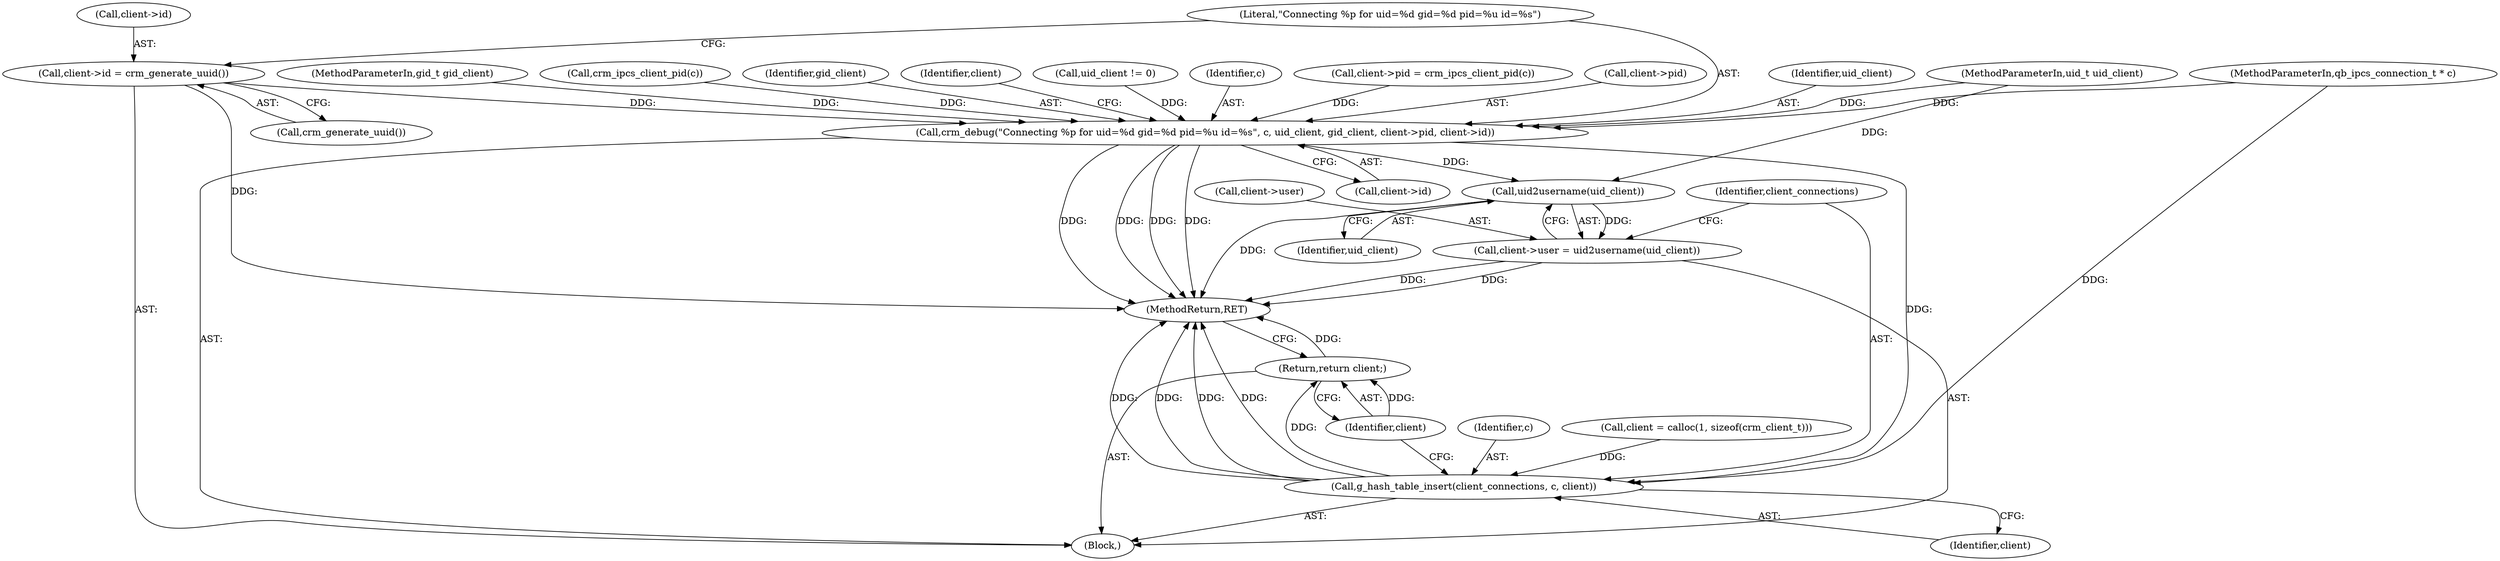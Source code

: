 digraph "0_pacemaker_5d71e65049@pointer" {
"1000196" [label="(Call,client->id = crm_generate_uuid())"];
"1000201" [label="(Call,crm_debug(\"Connecting %p for uid=%d gid=%d pid=%u id=%s\", c, uid_client, gid_client, client->pid, client->id))"];
"1000216" [label="(Call,uid2username(uid_client))"];
"1000212" [label="(Call,client->user = uid2username(uid_client))"];
"1000218" [label="(Call,g_hash_table_insert(client_connections, c, client))"];
"1000222" [label="(Return,return client;)"];
"1000206" [label="(Call,client->pid)"];
"1000223" [label="(Identifier,client)"];
"1000204" [label="(Identifier,uid_client)"];
"1000104" [label="(MethodParameterIn,uid_t uid_client)"];
"1000216" [label="(Call,uid2username(uid_client))"];
"1000201" [label="(Call,crm_debug(\"Connecting %p for uid=%d gid=%d pid=%u id=%s\", c, uid_client, gid_client, client->pid, client->id))"];
"1000106" [label="(Block,)"];
"1000218" [label="(Call,g_hash_table_insert(client_connections, c, client))"];
"1000103" [label="(MethodParameterIn,qb_ipcs_connection_t * c)"];
"1000105" [label="(MethodParameterIn,gid_t gid_client)"];
"1000221" [label="(Identifier,client)"];
"1000196" [label="(Call,client->id = crm_generate_uuid())"];
"1000202" [label="(Literal,\"Connecting %p for uid=%d gid=%d pid=%u id=%s\")"];
"1000194" [label="(Call,crm_ipcs_client_pid(c))"];
"1000219" [label="(Identifier,client_connections)"];
"1000220" [label="(Identifier,c)"];
"1000205" [label="(Identifier,gid_client)"];
"1000200" [label="(Call,crm_generate_uuid())"];
"1000209" [label="(Call,client->id)"];
"1000214" [label="(Identifier,client)"];
"1000212" [label="(Call,client->user = uid2username(uid_client))"];
"1000174" [label="(Call,client = calloc(1, sizeof(crm_client_t)))"];
"1000197" [label="(Call,client->id)"];
"1000217" [label="(Identifier,uid_client)"];
"1000213" [label="(Call,client->user)"];
"1000224" [label="(MethodReturn,RET)"];
"1000154" [label="(Call,uid_client != 0)"];
"1000203" [label="(Identifier,c)"];
"1000190" [label="(Call,client->pid = crm_ipcs_client_pid(c))"];
"1000222" [label="(Return,return client;)"];
"1000196" -> "1000106"  [label="AST: "];
"1000196" -> "1000200"  [label="CFG: "];
"1000197" -> "1000196"  [label="AST: "];
"1000200" -> "1000196"  [label="AST: "];
"1000202" -> "1000196"  [label="CFG: "];
"1000196" -> "1000224"  [label="DDG: "];
"1000196" -> "1000201"  [label="DDG: "];
"1000201" -> "1000106"  [label="AST: "];
"1000201" -> "1000209"  [label="CFG: "];
"1000202" -> "1000201"  [label="AST: "];
"1000203" -> "1000201"  [label="AST: "];
"1000204" -> "1000201"  [label="AST: "];
"1000205" -> "1000201"  [label="AST: "];
"1000206" -> "1000201"  [label="AST: "];
"1000209" -> "1000201"  [label="AST: "];
"1000214" -> "1000201"  [label="CFG: "];
"1000201" -> "1000224"  [label="DDG: "];
"1000201" -> "1000224"  [label="DDG: "];
"1000201" -> "1000224"  [label="DDG: "];
"1000201" -> "1000224"  [label="DDG: "];
"1000194" -> "1000201"  [label="DDG: "];
"1000103" -> "1000201"  [label="DDG: "];
"1000154" -> "1000201"  [label="DDG: "];
"1000104" -> "1000201"  [label="DDG: "];
"1000105" -> "1000201"  [label="DDG: "];
"1000190" -> "1000201"  [label="DDG: "];
"1000201" -> "1000216"  [label="DDG: "];
"1000201" -> "1000218"  [label="DDG: "];
"1000216" -> "1000212"  [label="AST: "];
"1000216" -> "1000217"  [label="CFG: "];
"1000217" -> "1000216"  [label="AST: "];
"1000212" -> "1000216"  [label="CFG: "];
"1000216" -> "1000224"  [label="DDG: "];
"1000216" -> "1000212"  [label="DDG: "];
"1000104" -> "1000216"  [label="DDG: "];
"1000212" -> "1000106"  [label="AST: "];
"1000213" -> "1000212"  [label="AST: "];
"1000219" -> "1000212"  [label="CFG: "];
"1000212" -> "1000224"  [label="DDG: "];
"1000212" -> "1000224"  [label="DDG: "];
"1000218" -> "1000106"  [label="AST: "];
"1000218" -> "1000221"  [label="CFG: "];
"1000219" -> "1000218"  [label="AST: "];
"1000220" -> "1000218"  [label="AST: "];
"1000221" -> "1000218"  [label="AST: "];
"1000223" -> "1000218"  [label="CFG: "];
"1000218" -> "1000224"  [label="DDG: "];
"1000218" -> "1000224"  [label="DDG: "];
"1000218" -> "1000224"  [label="DDG: "];
"1000218" -> "1000224"  [label="DDG: "];
"1000103" -> "1000218"  [label="DDG: "];
"1000174" -> "1000218"  [label="DDG: "];
"1000218" -> "1000222"  [label="DDG: "];
"1000222" -> "1000106"  [label="AST: "];
"1000222" -> "1000223"  [label="CFG: "];
"1000223" -> "1000222"  [label="AST: "];
"1000224" -> "1000222"  [label="CFG: "];
"1000222" -> "1000224"  [label="DDG: "];
"1000223" -> "1000222"  [label="DDG: "];
}

